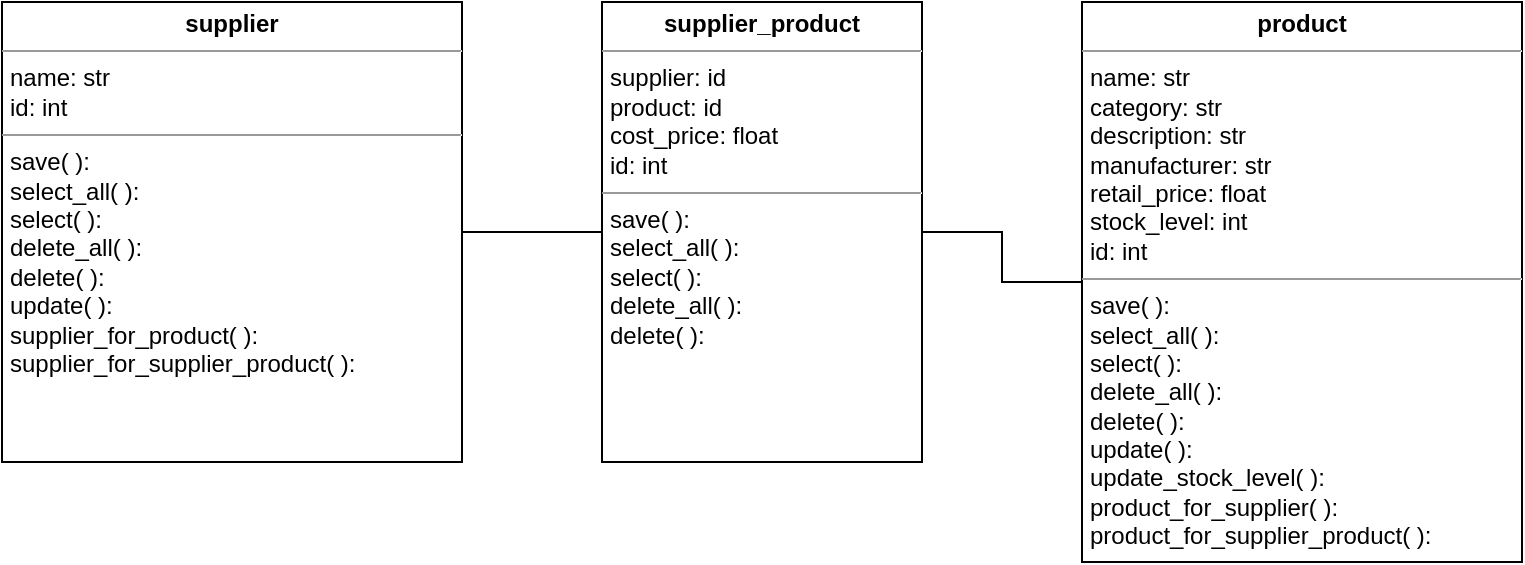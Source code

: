 <mxfile version="20.6.2" type="device"><diagram id="C5RBs43oDa-KdzZeNtuy" name="Page-1"><mxGraphModel dx="1746" dy="1085" grid="1" gridSize="10" guides="1" tooltips="1" connect="1" arrows="1" fold="1" page="1" pageScale="1" pageWidth="827" pageHeight="1169" math="0" shadow="0"><root><mxCell id="WIyWlLk6GJQsqaUBKTNV-0"/><mxCell id="WIyWlLk6GJQsqaUBKTNV-1" parent="WIyWlLk6GJQsqaUBKTNV-0"/><mxCell id="4KIrE-GajS3idm1YEhuP-4" value="&lt;p style=&quot;margin:0px;margin-top:4px;text-align:center;&quot;&gt;&lt;b&gt;product&lt;/b&gt;&lt;/p&gt;&lt;hr size=&quot;1&quot;&gt;&lt;p style=&quot;margin:0px;margin-left:4px;&quot;&gt;name: str&lt;br&gt;category: str&lt;br&gt;description: str&lt;br&gt;manufacturer: str&lt;br&gt;&lt;/p&gt;&lt;p style=&quot;margin:0px;margin-left:4px;&quot;&gt;retail_price: float&lt;br&gt;stock_level: int&lt;/p&gt;&lt;p style=&quot;margin:0px;margin-left:4px;&quot;&gt;id: int&lt;/p&gt;&lt;hr size=&quot;1&quot;&gt;&lt;p style=&quot;margin:0px;margin-left:4px;&quot;&gt;save( ):&lt;/p&gt;&lt;p style=&quot;margin:0px;margin-left:4px;&quot;&gt;select_all( ):&lt;/p&gt;&lt;p style=&quot;margin:0px;margin-left:4px;&quot;&gt;select( ):&lt;/p&gt;&lt;p style=&quot;margin:0px;margin-left:4px;&quot;&gt;delete_all( ):&lt;/p&gt;&lt;p style=&quot;margin:0px;margin-left:4px;&quot;&gt;delete( ):&lt;/p&gt;&lt;p style=&quot;margin:0px;margin-left:4px;&quot;&gt;update( ):&lt;/p&gt;&lt;p style=&quot;margin:0px;margin-left:4px;&quot;&gt;update_stock_level( ):&lt;/p&gt;&lt;p style=&quot;margin:0px;margin-left:4px;&quot;&gt;product_for_supplier( ):&lt;/p&gt;&lt;p style=&quot;margin:0px;margin-left:4px;&quot;&gt;product_for_supplier_product( ):&lt;/p&gt;" style="verticalAlign=top;align=left;overflow=fill;fontSize=12;fontFamily=Helvetica;html=1;" parent="WIyWlLk6GJQsqaUBKTNV-1" vertex="1"><mxGeometry x="560" y="200" width="220" height="280" as="geometry"/></mxCell><mxCell id="4KIrE-GajS3idm1YEhuP-6" value="&lt;p style=&quot;margin:0px;margin-top:4px;text-align:center;&quot;&gt;&lt;b&gt;supplier&lt;/b&gt;&lt;/p&gt;&lt;hr size=&quot;1&quot;&gt;&lt;p style=&quot;margin:0px;margin-left:4px;&quot;&gt;name: str&lt;br&gt;id: int&lt;/p&gt;&lt;hr size=&quot;1&quot;&gt;&lt;p style=&quot;margin: 0px 0px 0px 4px;&quot;&gt;save( ):&lt;/p&gt;&lt;p style=&quot;margin: 0px 0px 0px 4px;&quot;&gt;select_all( ):&lt;/p&gt;&lt;p style=&quot;margin: 0px 0px 0px 4px;&quot;&gt;select( ):&lt;/p&gt;&lt;p style=&quot;margin: 0px 0px 0px 4px;&quot;&gt;delete_all( ):&lt;/p&gt;&lt;p style=&quot;margin: 0px 0px 0px 4px;&quot;&gt;delete( ):&lt;/p&gt;&lt;p style=&quot;margin: 0px 0px 0px 4px;&quot;&gt;update( ):&lt;/p&gt;&lt;p style=&quot;margin: 0px 0px 0px 4px;&quot;&gt;supplier_for_product( ):&lt;/p&gt;&lt;p style=&quot;margin: 0px 0px 0px 4px;&quot;&gt;supplier_for_supplier_product( ):&lt;/p&gt;" style="verticalAlign=top;align=left;overflow=fill;fontSize=12;fontFamily=Helvetica;html=1;" parent="WIyWlLk6GJQsqaUBKTNV-1" vertex="1"><mxGeometry x="20" y="200" width="230" height="230" as="geometry"/></mxCell><mxCell id="JGMzvJehGeJhn7dPk9LY-1" value="" style="edgeStyle=orthogonalEdgeStyle;rounded=0;orthogonalLoop=1;jettySize=auto;html=1;endArrow=none;endFill=0;" parent="WIyWlLk6GJQsqaUBKTNV-1" source="JGMzvJehGeJhn7dPk9LY-0" target="4KIrE-GajS3idm1YEhuP-4" edge="1"><mxGeometry relative="1" as="geometry"/></mxCell><mxCell id="JGMzvJehGeJhn7dPk9LY-2" value="" style="edgeStyle=orthogonalEdgeStyle;rounded=0;orthogonalLoop=1;jettySize=auto;html=1;endArrow=none;endFill=0;" parent="WIyWlLk6GJQsqaUBKTNV-1" source="JGMzvJehGeJhn7dPk9LY-0" target="4KIrE-GajS3idm1YEhuP-6" edge="1"><mxGeometry relative="1" as="geometry"/></mxCell><mxCell id="JGMzvJehGeJhn7dPk9LY-0" value="&lt;p style=&quot;margin:0px;margin-top:4px;text-align:center;&quot;&gt;&lt;b&gt;supplier_product&lt;/b&gt;&lt;/p&gt;&lt;hr size=&quot;1&quot;&gt;&lt;p style=&quot;margin:0px;margin-left:4px;&quot;&gt;&lt;span style=&quot;background-color: initial;&quot;&gt;supplier: id&lt;/span&gt;&lt;/p&gt;&lt;p style=&quot;margin:0px;margin-left:4px;&quot;&gt;product: id&lt;/p&gt;&lt;p style=&quot;margin:0px;margin-left:4px;&quot;&gt;cost_price: float&lt;br&gt;id: int&lt;/p&gt;&lt;hr size=&quot;1&quot;&gt;&lt;p style=&quot;margin: 0px 0px 0px 4px;&quot;&gt;save( ):&lt;/p&gt;&lt;p style=&quot;margin: 0px 0px 0px 4px;&quot;&gt;select_all( ):&lt;/p&gt;&lt;p style=&quot;margin: 0px 0px 0px 4px;&quot;&gt;select( ):&lt;/p&gt;&lt;p style=&quot;margin: 0px 0px 0px 4px;&quot;&gt;delete_all( ):&lt;/p&gt;&lt;p style=&quot;margin: 0px 0px 0px 4px;&quot;&gt;delete( ):&lt;/p&gt;" style="verticalAlign=top;align=left;overflow=fill;fontSize=12;fontFamily=Helvetica;html=1;" parent="WIyWlLk6GJQsqaUBKTNV-1" vertex="1"><mxGeometry x="320" y="200" width="160" height="230" as="geometry"/></mxCell></root></mxGraphModel></diagram></mxfile>